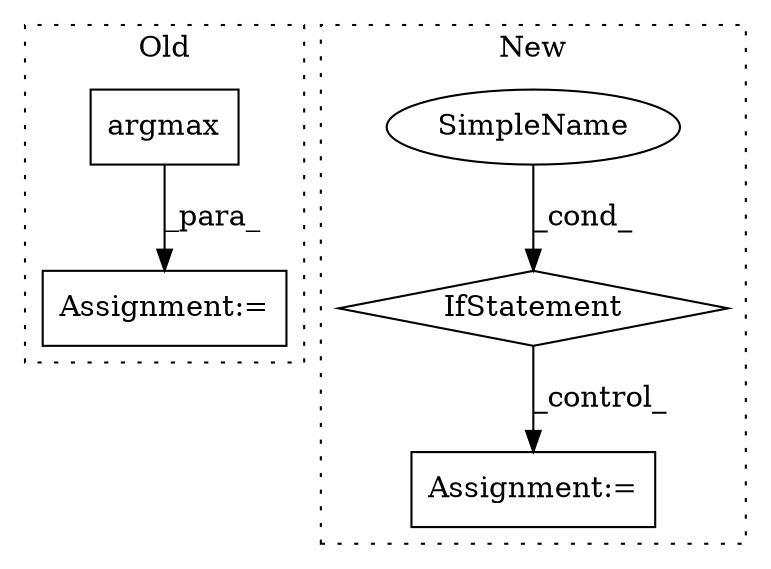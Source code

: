 digraph G {
subgraph cluster0 {
1 [label="argmax" a="32" s="2944" l="8" shape="box"];
3 [label="Assignment:=" a="7" s="2969" l="1" shape="box"];
label = "Old";
style="dotted";
}
subgraph cluster1 {
2 [label="IfStatement" a="25" s="2540,2563" l="4,2" shape="diamond"];
4 [label="Assignment:=" a="7" s="3015" l="1" shape="box"];
5 [label="SimpleName" a="42" s="" l="" shape="ellipse"];
label = "New";
style="dotted";
}
1 -> 3 [label="_para_"];
2 -> 4 [label="_control_"];
5 -> 2 [label="_cond_"];
}